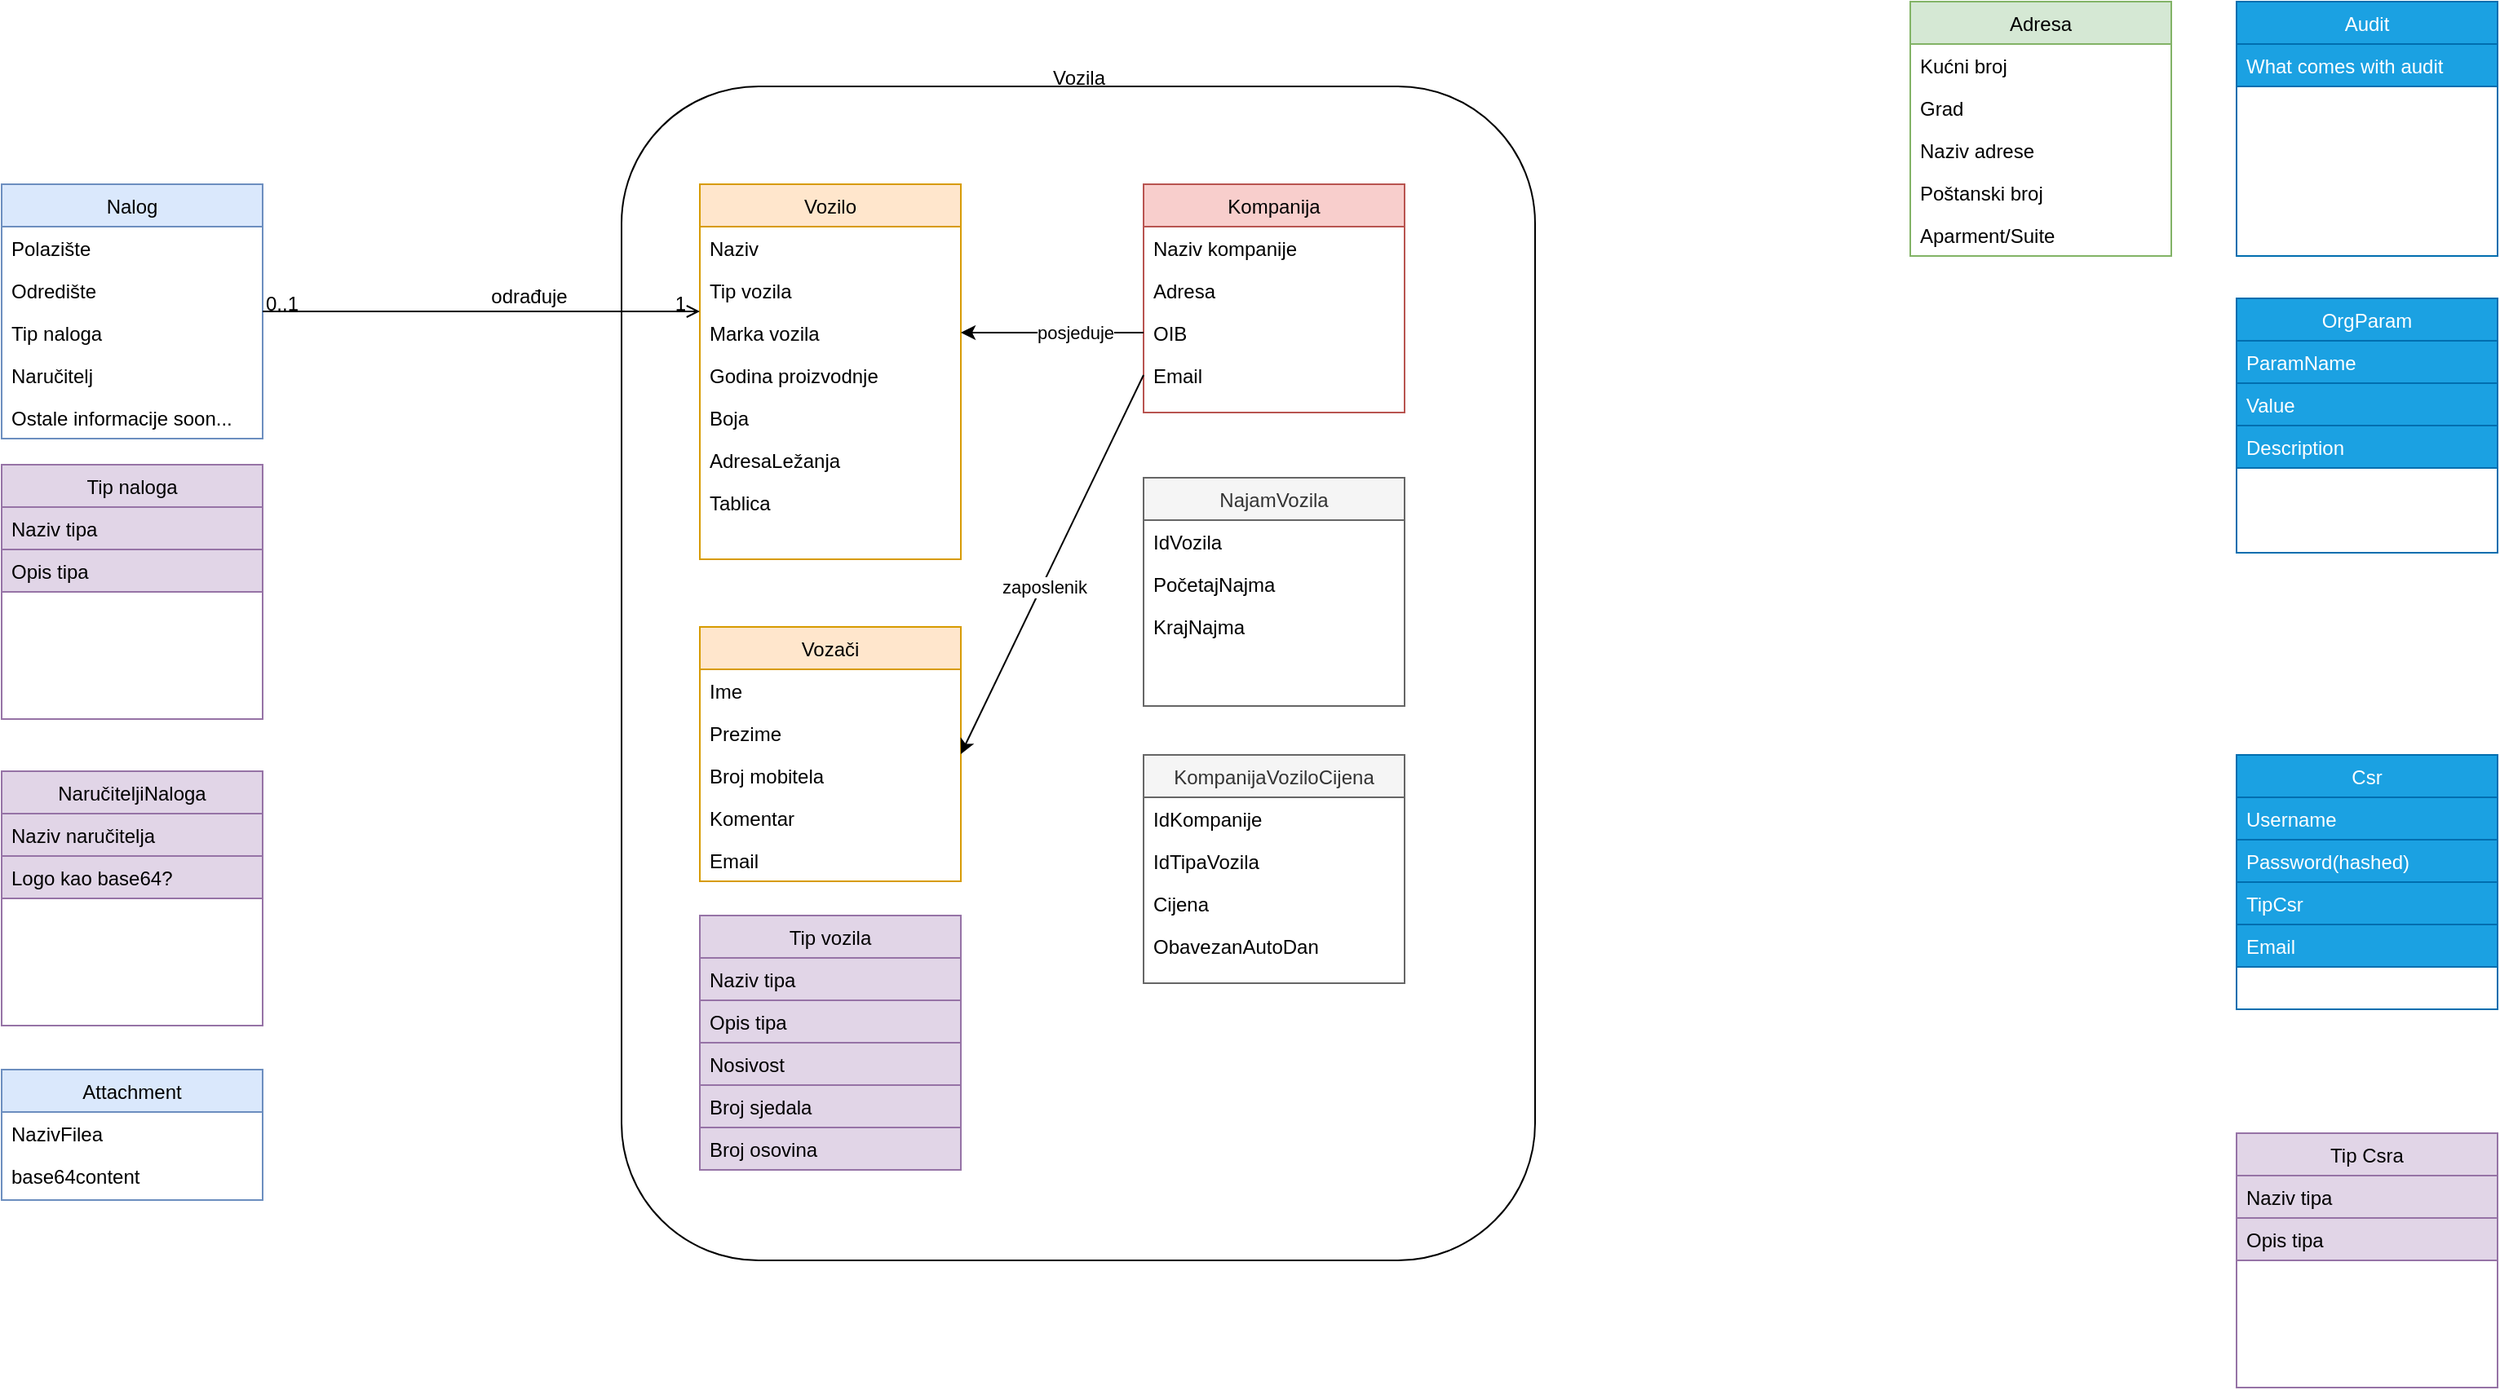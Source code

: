 <mxfile version="20.8.16" type="device"><diagram id="C5RBs43oDa-KdzZeNtuy" name="Page-1"><mxGraphModel dx="1569" dy="1171" grid="1" gridSize="10" guides="1" tooltips="1" connect="1" arrows="1" fold="1" page="1" pageScale="1" pageWidth="827" pageHeight="1169" math="0" shadow="0"><root><mxCell id="WIyWlLk6GJQsqaUBKTNV-0"/><mxCell id="WIyWlLk6GJQsqaUBKTNV-1" parent="WIyWlLk6GJQsqaUBKTNV-0"/><mxCell id="gryuApnzE5_QTNzgbwaO-96" value="" style="rounded=1;whiteSpace=wrap;html=1;fillColor=none;movable=1;resizable=1;rotatable=1;deletable=1;editable=1;connectable=1;" parent="WIyWlLk6GJQsqaUBKTNV-1" vertex="1"><mxGeometry x="460" y="60" width="560" height="720" as="geometry"/></mxCell><mxCell id="zkfFHV4jXpPFQw0GAbJ--0" value="Nalog" style="swimlane;fontStyle=0;align=center;verticalAlign=top;childLayout=stackLayout;horizontal=1;startSize=26;horizontalStack=0;resizeParent=1;resizeLast=0;collapsible=1;marginBottom=0;rounded=0;shadow=0;strokeWidth=1;fillColor=#dae8fc;strokeColor=#6c8ebf;" parent="WIyWlLk6GJQsqaUBKTNV-1" vertex="1"><mxGeometry x="80" y="120" width="160" height="156" as="geometry"><mxRectangle x="230" y="140" width="160" height="26" as="alternateBounds"/></mxGeometry></mxCell><mxCell id="zkfFHV4jXpPFQw0GAbJ--1" value="Polazište" style="text;align=left;verticalAlign=top;spacingLeft=4;spacingRight=4;overflow=hidden;rotatable=0;points=[[0,0.5],[1,0.5]];portConstraint=eastwest;" parent="zkfFHV4jXpPFQw0GAbJ--0" vertex="1"><mxGeometry y="26" width="160" height="26" as="geometry"/></mxCell><mxCell id="zkfFHV4jXpPFQw0GAbJ--2" value="Odredište" style="text;align=left;verticalAlign=top;spacingLeft=4;spacingRight=4;overflow=hidden;rotatable=0;points=[[0,0.5],[1,0.5]];portConstraint=eastwest;rounded=0;shadow=0;html=0;" parent="zkfFHV4jXpPFQw0GAbJ--0" vertex="1"><mxGeometry y="52" width="160" height="26" as="geometry"/></mxCell><mxCell id="zkfFHV4jXpPFQw0GAbJ--3" value="Tip naloga" style="text;align=left;verticalAlign=top;spacingLeft=4;spacingRight=4;overflow=hidden;rotatable=0;points=[[0,0.5],[1,0.5]];portConstraint=eastwest;rounded=0;shadow=0;html=0;" parent="zkfFHV4jXpPFQw0GAbJ--0" vertex="1"><mxGeometry y="78" width="160" height="26" as="geometry"/></mxCell><mxCell id="gryuApnzE5_QTNzgbwaO-83" value="Naručitelj" style="text;align=left;verticalAlign=top;spacingLeft=4;spacingRight=4;overflow=hidden;rotatable=0;points=[[0,0.5],[1,0.5]];portConstraint=eastwest;rounded=0;shadow=0;html=0;" parent="zkfFHV4jXpPFQw0GAbJ--0" vertex="1"><mxGeometry y="104" width="160" height="26" as="geometry"/></mxCell><mxCell id="gryuApnzE5_QTNzgbwaO-88" value="Ostale informacije soon..." style="text;align=left;verticalAlign=top;spacingLeft=4;spacingRight=4;overflow=hidden;rotatable=0;points=[[0,0.5],[1,0.5]];portConstraint=eastwest;rounded=0;shadow=0;html=0;" parent="zkfFHV4jXpPFQw0GAbJ--0" vertex="1"><mxGeometry y="130" width="160" height="26" as="geometry"/></mxCell><mxCell id="zkfFHV4jXpPFQw0GAbJ--17" value="Vozilo" style="swimlane;fontStyle=0;align=center;verticalAlign=top;childLayout=stackLayout;horizontal=1;startSize=26;horizontalStack=0;resizeParent=1;resizeLast=0;collapsible=1;marginBottom=0;rounded=0;shadow=0;strokeWidth=1;fillColor=#ffe6cc;strokeColor=#d79b00;" parent="WIyWlLk6GJQsqaUBKTNV-1" vertex="1"><mxGeometry x="508" y="120" width="160" height="230" as="geometry"><mxRectangle x="508" y="120" width="160" height="26" as="alternateBounds"/></mxGeometry></mxCell><mxCell id="gryuApnzE5_QTNzgbwaO-0" value="Naziv" style="text;align=left;verticalAlign=top;spacingLeft=4;spacingRight=4;overflow=hidden;rotatable=0;points=[[0,0.5],[1,0.5]];portConstraint=eastwest;rounded=0;shadow=0;html=0;" parent="zkfFHV4jXpPFQw0GAbJ--17" vertex="1"><mxGeometry y="26" width="160" height="26" as="geometry"/></mxCell><mxCell id="zkfFHV4jXpPFQw0GAbJ--19" value="Tip vozila" style="text;align=left;verticalAlign=top;spacingLeft=4;spacingRight=4;overflow=hidden;rotatable=0;points=[[0,0.5],[1,0.5]];portConstraint=eastwest;rounded=0;shadow=0;html=0;" parent="zkfFHV4jXpPFQw0GAbJ--17" vertex="1"><mxGeometry y="52" width="160" height="26" as="geometry"/></mxCell><mxCell id="zkfFHV4jXpPFQw0GAbJ--21" value="Marka vozila" style="text;align=left;verticalAlign=top;spacingLeft=4;spacingRight=4;overflow=hidden;rotatable=0;points=[[0,0.5],[1,0.5]];portConstraint=eastwest;rounded=0;shadow=0;html=0;" parent="zkfFHV4jXpPFQw0GAbJ--17" vertex="1"><mxGeometry y="78" width="160" height="26" as="geometry"/></mxCell><mxCell id="GOVkNGuYFG1900URndUi-1" value="Godina proizvodnje" style="text;align=left;verticalAlign=top;spacingLeft=4;spacingRight=4;overflow=hidden;rotatable=0;points=[[0,0.5],[1,0.5]];portConstraint=eastwest;rounded=0;shadow=0;html=0;" vertex="1" parent="zkfFHV4jXpPFQw0GAbJ--17"><mxGeometry y="104" width="160" height="26" as="geometry"/></mxCell><mxCell id="zkfFHV4jXpPFQw0GAbJ--22" value="Boja" style="text;align=left;verticalAlign=top;spacingLeft=4;spacingRight=4;overflow=hidden;rotatable=0;points=[[0,0.5],[1,0.5]];portConstraint=eastwest;rounded=0;shadow=0;html=0;" parent="zkfFHV4jXpPFQw0GAbJ--17" vertex="1"><mxGeometry y="130" width="160" height="26" as="geometry"/></mxCell><mxCell id="gryuApnzE5_QTNzgbwaO-89" value="AdresaLežanja" style="text;align=left;verticalAlign=top;spacingLeft=4;spacingRight=4;overflow=hidden;rotatable=0;points=[[0,0.5],[1,0.5]];portConstraint=eastwest;rounded=0;shadow=0;html=0;" parent="zkfFHV4jXpPFQw0GAbJ--17" vertex="1"><mxGeometry y="156" width="160" height="26" as="geometry"/></mxCell><mxCell id="GOVkNGuYFG1900URndUi-0" value="Tablica" style="text;align=left;verticalAlign=top;spacingLeft=4;spacingRight=4;overflow=hidden;rotatable=0;points=[[0,0.5],[1,0.5]];portConstraint=eastwest;rounded=0;shadow=0;html=0;" vertex="1" parent="zkfFHV4jXpPFQw0GAbJ--17"><mxGeometry y="182" width="160" height="26" as="geometry"/></mxCell><mxCell id="zkfFHV4jXpPFQw0GAbJ--26" value="" style="endArrow=open;shadow=0;strokeWidth=1;rounded=0;endFill=1;edgeStyle=elbowEdgeStyle;elbow=vertical;" parent="WIyWlLk6GJQsqaUBKTNV-1" source="zkfFHV4jXpPFQw0GAbJ--0" target="zkfFHV4jXpPFQw0GAbJ--17" edge="1"><mxGeometry x="0.5" y="41" relative="1" as="geometry"><mxPoint x="380" y="192" as="sourcePoint"/><mxPoint x="540" y="192" as="targetPoint"/><mxPoint x="-40" y="32" as="offset"/><Array as="points"><mxPoint x="580" y="200"/></Array></mxGeometry></mxCell><mxCell id="zkfFHV4jXpPFQw0GAbJ--27" value="0..1" style="resizable=0;align=left;verticalAlign=bottom;labelBackgroundColor=none;fontSize=12;" parent="zkfFHV4jXpPFQw0GAbJ--26" connectable="0" vertex="1"><mxGeometry x="-1" relative="1" as="geometry"><mxPoint y="4" as="offset"/></mxGeometry></mxCell><mxCell id="zkfFHV4jXpPFQw0GAbJ--28" value="1" style="resizable=0;align=right;verticalAlign=bottom;labelBackgroundColor=none;fontSize=12;" parent="zkfFHV4jXpPFQw0GAbJ--26" connectable="0" vertex="1"><mxGeometry x="1" relative="1" as="geometry"><mxPoint x="-7" y="4" as="offset"/></mxGeometry></mxCell><mxCell id="zkfFHV4jXpPFQw0GAbJ--29" value="odrađuje" style="text;html=1;resizable=0;points=[];;align=center;verticalAlign=middle;labelBackgroundColor=none;rounded=0;shadow=0;strokeWidth=1;fontSize=12;" parent="zkfFHV4jXpPFQw0GAbJ--26" vertex="1" connectable="0"><mxGeometry x="0.5" y="49" relative="1" as="geometry"><mxPoint x="-38" y="40" as="offset"/></mxGeometry></mxCell><mxCell id="gryuApnzE5_QTNzgbwaO-1" value="Kompanija" style="swimlane;fontStyle=0;align=center;verticalAlign=top;childLayout=stackLayout;horizontal=1;startSize=26;horizontalStack=0;resizeParent=1;resizeLast=0;collapsible=1;marginBottom=0;rounded=0;shadow=0;strokeWidth=1;fillColor=#f8cecc;strokeColor=#b85450;" parent="WIyWlLk6GJQsqaUBKTNV-1" vertex="1"><mxGeometry x="780" y="120" width="160" height="140" as="geometry"><mxRectangle x="550" y="140" width="160" height="26" as="alternateBounds"/></mxGeometry></mxCell><mxCell id="gryuApnzE5_QTNzgbwaO-2" value="Naziv kompanije" style="text;align=left;verticalAlign=top;spacingLeft=4;spacingRight=4;overflow=hidden;rotatable=0;points=[[0,0.5],[1,0.5]];portConstraint=eastwest;" parent="gryuApnzE5_QTNzgbwaO-1" vertex="1"><mxGeometry y="26" width="160" height="26" as="geometry"/></mxCell><mxCell id="gryuApnzE5_QTNzgbwaO-3" value="Adresa" style="text;align=left;verticalAlign=top;spacingLeft=4;spacingRight=4;overflow=hidden;rotatable=0;points=[[0,0.5],[1,0.5]];portConstraint=eastwest;rounded=0;shadow=0;html=0;" parent="gryuApnzE5_QTNzgbwaO-1" vertex="1"><mxGeometry y="52" width="160" height="26" as="geometry"/></mxCell><mxCell id="gryuApnzE5_QTNzgbwaO-4" value="OIB" style="text;align=left;verticalAlign=top;spacingLeft=4;spacingRight=4;overflow=hidden;rotatable=0;points=[[0,0.5],[1,0.5]];portConstraint=eastwest;rounded=0;shadow=0;html=0;" parent="gryuApnzE5_QTNzgbwaO-1" vertex="1"><mxGeometry y="78" width="160" height="26" as="geometry"/></mxCell><mxCell id="gryuApnzE5_QTNzgbwaO-28" value="Email" style="text;align=left;verticalAlign=top;spacingLeft=4;spacingRight=4;overflow=hidden;rotatable=0;points=[[0,0.5],[1,0.5]];portConstraint=eastwest;rounded=0;shadow=0;html=0;" parent="gryuApnzE5_QTNzgbwaO-1" vertex="1"><mxGeometry y="104" width="160" height="26" as="geometry"/></mxCell><mxCell id="gryuApnzE5_QTNzgbwaO-15" value="" style="endArrow=classic;html=1;rounded=0;entryX=1;entryY=0.5;entryDx=0;entryDy=0;exitX=0;exitY=0.5;exitDx=0;exitDy=0;" parent="WIyWlLk6GJQsqaUBKTNV-1" source="gryuApnzE5_QTNzgbwaO-4" edge="1"><mxGeometry width="50" height="50" relative="1" as="geometry"><mxPoint x="590" y="290" as="sourcePoint"/><mxPoint x="668" y="211" as="targetPoint"/></mxGeometry></mxCell><mxCell id="gryuApnzE5_QTNzgbwaO-16" value="posjeduje" style="edgeLabel;html=1;align=center;verticalAlign=middle;resizable=0;points=[];" parent="gryuApnzE5_QTNzgbwaO-15" vertex="1" connectable="0"><mxGeometry x="-0.24" relative="1" as="geometry"><mxPoint as="offset"/></mxGeometry></mxCell><mxCell id="gryuApnzE5_QTNzgbwaO-17" value="Vozači" style="swimlane;fontStyle=0;align=center;verticalAlign=top;childLayout=stackLayout;horizontal=1;startSize=26;horizontalStack=0;resizeParent=1;resizeLast=0;collapsible=1;marginBottom=0;rounded=0;shadow=0;strokeWidth=1;fillColor=#ffe6cc;strokeColor=#d79b00;" parent="WIyWlLk6GJQsqaUBKTNV-1" vertex="1"><mxGeometry x="508" y="391.5" width="160" height="156" as="geometry"><mxRectangle x="508" y="300" width="160" height="26" as="alternateBounds"/></mxGeometry></mxCell><mxCell id="gryuApnzE5_QTNzgbwaO-18" value="Ime" style="text;align=left;verticalAlign=top;spacingLeft=4;spacingRight=4;overflow=hidden;rotatable=0;points=[[0,0.5],[1,0.5]];portConstraint=eastwest;rounded=0;shadow=0;html=0;" parent="gryuApnzE5_QTNzgbwaO-17" vertex="1"><mxGeometry y="26" width="160" height="26" as="geometry"/></mxCell><mxCell id="gryuApnzE5_QTNzgbwaO-19" value="Prezime" style="text;align=left;verticalAlign=top;spacingLeft=4;spacingRight=4;overflow=hidden;rotatable=0;points=[[0,0.5],[1,0.5]];portConstraint=eastwest;rounded=0;shadow=0;html=0;" parent="gryuApnzE5_QTNzgbwaO-17" vertex="1"><mxGeometry y="52" width="160" height="26" as="geometry"/></mxCell><mxCell id="gryuApnzE5_QTNzgbwaO-20" value="Broj mobitela" style="text;align=left;verticalAlign=top;spacingLeft=4;spacingRight=4;overflow=hidden;rotatable=0;points=[[0,0.5],[1,0.5]];portConstraint=eastwest;rounded=0;shadow=0;html=0;" parent="gryuApnzE5_QTNzgbwaO-17" vertex="1"><mxGeometry y="78" width="160" height="26" as="geometry"/></mxCell><mxCell id="gryuApnzE5_QTNzgbwaO-22" value="Komentar" style="text;align=left;verticalAlign=top;spacingLeft=4;spacingRight=4;overflow=hidden;rotatable=0;points=[[0,0.5],[1,0.5]];portConstraint=eastwest;rounded=0;shadow=0;html=0;" parent="gryuApnzE5_QTNzgbwaO-17" vertex="1"><mxGeometry y="104" width="160" height="26" as="geometry"/></mxCell><mxCell id="gryuApnzE5_QTNzgbwaO-27" value="Email" style="text;align=left;verticalAlign=top;spacingLeft=4;spacingRight=4;overflow=hidden;rotatable=0;points=[[0,0.5],[1,0.5]];portConstraint=eastwest;rounded=0;shadow=0;html=0;" parent="gryuApnzE5_QTNzgbwaO-17" vertex="1"><mxGeometry y="130" width="160" height="26" as="geometry"/></mxCell><mxCell id="gryuApnzE5_QTNzgbwaO-24" value="" style="endArrow=classic;html=1;rounded=0;entryX=1;entryY=0.5;entryDx=0;entryDy=0;exitX=0;exitY=0.5;exitDx=0;exitDy=0;" parent="WIyWlLk6GJQsqaUBKTNV-1" target="gryuApnzE5_QTNzgbwaO-17" edge="1"><mxGeometry width="50" height="50" relative="1" as="geometry"><mxPoint x="780" y="237" as="sourcePoint"/><mxPoint x="640" y="240" as="targetPoint"/></mxGeometry></mxCell><mxCell id="gryuApnzE5_QTNzgbwaO-26" value="zaposlenik" style="edgeLabel;html=1;align=center;verticalAlign=middle;resizable=0;points=[];" parent="gryuApnzE5_QTNzgbwaO-24" vertex="1" connectable="0"><mxGeometry x="0.112" y="1" relative="1" as="geometry"><mxPoint as="offset"/></mxGeometry></mxCell><mxCell id="gryuApnzE5_QTNzgbwaO-29" value="Adresa" style="swimlane;fontStyle=0;align=center;verticalAlign=top;childLayout=stackLayout;horizontal=1;startSize=26;horizontalStack=0;resizeParent=1;resizeLast=0;collapsible=1;marginBottom=0;rounded=0;shadow=0;strokeWidth=1;fillColor=#d5e8d4;strokeColor=#82b366;" parent="WIyWlLk6GJQsqaUBKTNV-1" vertex="1"><mxGeometry x="1250" y="8" width="160" height="156" as="geometry"><mxRectangle x="130" y="380" width="160" height="26" as="alternateBounds"/></mxGeometry></mxCell><mxCell id="gryuApnzE5_QTNzgbwaO-31" value="Kućni broj" style="text;align=left;verticalAlign=top;spacingLeft=4;spacingRight=4;overflow=hidden;rotatable=0;points=[[0,0.5],[1,0.5]];portConstraint=eastwest;rounded=0;shadow=0;html=0;" parent="gryuApnzE5_QTNzgbwaO-29" vertex="1"><mxGeometry y="26" width="160" height="26" as="geometry"/></mxCell><mxCell id="gryuApnzE5_QTNzgbwaO-35" value="Grad" style="text;align=left;verticalAlign=top;spacingLeft=4;spacingRight=4;overflow=hidden;rotatable=0;points=[[0,0.5],[1,0.5]];portConstraint=eastwest;rounded=0;shadow=0;html=0;" parent="gryuApnzE5_QTNzgbwaO-29" vertex="1"><mxGeometry y="52" width="160" height="26" as="geometry"/></mxCell><mxCell id="gryuApnzE5_QTNzgbwaO-30" value="Naziv adrese" style="text;align=left;verticalAlign=top;spacingLeft=4;spacingRight=4;overflow=hidden;rotatable=0;points=[[0,0.5],[1,0.5]];portConstraint=eastwest;" parent="gryuApnzE5_QTNzgbwaO-29" vertex="1"><mxGeometry y="78" width="160" height="26" as="geometry"/></mxCell><mxCell id="gryuApnzE5_QTNzgbwaO-36" value="Poštanski broj" style="text;align=left;verticalAlign=top;spacingLeft=4;spacingRight=4;overflow=hidden;rotatable=0;points=[[0,0.5],[1,0.5]];portConstraint=eastwest;rounded=0;shadow=0;html=0;" parent="gryuApnzE5_QTNzgbwaO-29" vertex="1"><mxGeometry y="104" width="160" height="26" as="geometry"/></mxCell><mxCell id="gryuApnzE5_QTNzgbwaO-37" value="Aparment/Suite" style="text;align=left;verticalAlign=top;spacingLeft=4;spacingRight=4;overflow=hidden;rotatable=0;points=[[0,0.5],[1,0.5]];portConstraint=eastwest;rounded=0;shadow=0;html=0;" parent="gryuApnzE5_QTNzgbwaO-29" vertex="1"><mxGeometry y="130" width="160" height="26" as="geometry"/></mxCell><mxCell id="gryuApnzE5_QTNzgbwaO-38" value="Audit" style="swimlane;fontStyle=0;align=center;verticalAlign=top;childLayout=stackLayout;horizontal=1;startSize=26;horizontalStack=0;resizeParent=1;resizeLast=0;collapsible=1;marginBottom=0;rounded=0;shadow=0;strokeWidth=1;fillColor=#1ba1e2;strokeColor=#006EAF;fontColor=#ffffff;" parent="WIyWlLk6GJQsqaUBKTNV-1" vertex="1"><mxGeometry x="1450" y="8" width="160" height="156" as="geometry"><mxRectangle x="130" y="380" width="160" height="26" as="alternateBounds"/></mxGeometry></mxCell><mxCell id="gryuApnzE5_QTNzgbwaO-39" value="What comes with audit" style="text;align=left;verticalAlign=top;spacingLeft=4;spacingRight=4;overflow=hidden;rotatable=0;points=[[0,0.5],[1,0.5]];portConstraint=eastwest;fillColor=#1ba1e2;strokeColor=#006EAF;fontColor=#ffffff;" parent="gryuApnzE5_QTNzgbwaO-38" vertex="1"><mxGeometry y="26" width="160" height="26" as="geometry"/></mxCell><mxCell id="gryuApnzE5_QTNzgbwaO-44" value="Csr" style="swimlane;fontStyle=0;align=center;verticalAlign=top;childLayout=stackLayout;horizontal=1;startSize=26;horizontalStack=0;resizeParent=1;resizeLast=0;collapsible=1;marginBottom=0;rounded=0;shadow=0;strokeWidth=1;fillColor=#1ba1e2;strokeColor=#006EAF;fontColor=#ffffff;" parent="WIyWlLk6GJQsqaUBKTNV-1" vertex="1"><mxGeometry x="1450" y="470" width="160" height="156" as="geometry"><mxRectangle x="130" y="380" width="160" height="26" as="alternateBounds"/></mxGeometry></mxCell><mxCell id="gryuApnzE5_QTNzgbwaO-45" value="Username" style="text;align=left;verticalAlign=top;spacingLeft=4;spacingRight=4;overflow=hidden;rotatable=0;points=[[0,0.5],[1,0.5]];portConstraint=eastwest;fillColor=#1ba1e2;strokeColor=#006EAF;fontColor=#ffffff;" parent="gryuApnzE5_QTNzgbwaO-44" vertex="1"><mxGeometry y="26" width="160" height="26" as="geometry"/></mxCell><mxCell id="gryuApnzE5_QTNzgbwaO-46" value="Password(hashed)" style="text;align=left;verticalAlign=top;spacingLeft=4;spacingRight=4;overflow=hidden;rotatable=0;points=[[0,0.5],[1,0.5]];portConstraint=eastwest;rounded=0;shadow=0;html=0;fillColor=#1ba1e2;strokeColor=#006EAF;fontColor=#ffffff;" parent="gryuApnzE5_QTNzgbwaO-44" vertex="1"><mxGeometry y="52" width="160" height="26" as="geometry"/></mxCell><mxCell id="gryuApnzE5_QTNzgbwaO-47" value="TipCsr" style="text;align=left;verticalAlign=top;spacingLeft=4;spacingRight=4;overflow=hidden;rotatable=0;points=[[0,0.5],[1,0.5]];portConstraint=eastwest;rounded=0;shadow=0;html=0;fillColor=#1ba1e2;strokeColor=#006EAF;fontColor=#ffffff;" parent="gryuApnzE5_QTNzgbwaO-44" vertex="1"><mxGeometry y="78" width="160" height="26" as="geometry"/></mxCell><mxCell id="gryuApnzE5_QTNzgbwaO-48" value="Email" style="text;align=left;verticalAlign=top;spacingLeft=4;spacingRight=4;overflow=hidden;rotatable=0;points=[[0,0.5],[1,0.5]];portConstraint=eastwest;rounded=0;shadow=0;html=0;fillColor=#1ba1e2;strokeColor=#006EAF;fontColor=#ffffff;" parent="gryuApnzE5_QTNzgbwaO-44" vertex="1"><mxGeometry y="104" width="160" height="26" as="geometry"/></mxCell><mxCell id="gryuApnzE5_QTNzgbwaO-50" value="OrgParam" style="swimlane;fontStyle=0;align=center;verticalAlign=top;childLayout=stackLayout;horizontal=1;startSize=26;horizontalStack=0;resizeParent=1;resizeLast=0;collapsible=1;marginBottom=0;rounded=0;shadow=0;strokeWidth=1;fillColor=#1ba1e2;strokeColor=#006EAF;fontColor=#ffffff;" parent="WIyWlLk6GJQsqaUBKTNV-1" vertex="1"><mxGeometry x="1450" y="190" width="160" height="156" as="geometry"><mxRectangle x="130" y="380" width="160" height="26" as="alternateBounds"/></mxGeometry></mxCell><mxCell id="gryuApnzE5_QTNzgbwaO-55" value="ParamName" style="text;align=left;verticalAlign=top;spacingLeft=4;spacingRight=4;overflow=hidden;rotatable=0;points=[[0,0.5],[1,0.5]];portConstraint=eastwest;rounded=0;shadow=0;html=0;fillColor=#1ba1e2;strokeColor=#006EAF;fontColor=#ffffff;" parent="gryuApnzE5_QTNzgbwaO-50" vertex="1"><mxGeometry y="26" width="160" height="26" as="geometry"/></mxCell><mxCell id="gryuApnzE5_QTNzgbwaO-56" value="Value" style="text;align=left;verticalAlign=top;spacingLeft=4;spacingRight=4;overflow=hidden;rotatable=0;points=[[0,0.5],[1,0.5]];portConstraint=eastwest;rounded=0;shadow=0;html=0;fillColor=#1ba1e2;strokeColor=#006EAF;fontColor=#ffffff;" parent="gryuApnzE5_QTNzgbwaO-50" vertex="1"><mxGeometry y="52" width="160" height="26" as="geometry"/></mxCell><mxCell id="gryuApnzE5_QTNzgbwaO-58" value="Description" style="text;align=left;verticalAlign=top;spacingLeft=4;spacingRight=4;overflow=hidden;rotatable=0;points=[[0,0.5],[1,0.5]];portConstraint=eastwest;rounded=0;shadow=0;html=0;fillColor=#1ba1e2;strokeColor=#006EAF;fontColor=#ffffff;" parent="gryuApnzE5_QTNzgbwaO-50" vertex="1"><mxGeometry y="78" width="160" height="26" as="geometry"/></mxCell><mxCell id="gryuApnzE5_QTNzgbwaO-59" value="Tip vozila" style="swimlane;fontStyle=0;align=center;verticalAlign=top;childLayout=stackLayout;horizontal=1;startSize=26;horizontalStack=0;resizeParent=1;resizeLast=0;collapsible=1;marginBottom=0;rounded=0;shadow=0;strokeWidth=1;fillColor=#e1d5e7;strokeColor=#9673a6;" parent="WIyWlLk6GJQsqaUBKTNV-1" vertex="1"><mxGeometry x="508" y="568.5" width="160" height="156" as="geometry"><mxRectangle x="130" y="380" width="160" height="26" as="alternateBounds"/></mxGeometry></mxCell><mxCell id="gryuApnzE5_QTNzgbwaO-60" value="Naziv tipa" style="text;align=left;verticalAlign=top;spacingLeft=4;spacingRight=4;overflow=hidden;rotatable=0;points=[[0,0.5],[1,0.5]];portConstraint=eastwest;fillColor=#e1d5e7;strokeColor=#9673a6;" parent="gryuApnzE5_QTNzgbwaO-59" vertex="1"><mxGeometry y="26" width="160" height="26" as="geometry"/></mxCell><mxCell id="gryuApnzE5_QTNzgbwaO-61" value="Opis tipa" style="text;align=left;verticalAlign=top;spacingLeft=4;spacingRight=4;overflow=hidden;rotatable=0;points=[[0,0.5],[1,0.5]];portConstraint=eastwest;rounded=0;shadow=0;html=0;fillColor=#e1d5e7;strokeColor=#9673a6;" parent="gryuApnzE5_QTNzgbwaO-59" vertex="1"><mxGeometry y="52" width="160" height="26" as="geometry"/></mxCell><mxCell id="gryuApnzE5_QTNzgbwaO-62" value="Nosivost" style="text;align=left;verticalAlign=top;spacingLeft=4;spacingRight=4;overflow=hidden;rotatable=0;points=[[0,0.5],[1,0.5]];portConstraint=eastwest;rounded=0;shadow=0;html=0;fillColor=#e1d5e7;strokeColor=#9673a6;" parent="gryuApnzE5_QTNzgbwaO-59" vertex="1"><mxGeometry y="78" width="160" height="26" as="geometry"/></mxCell><mxCell id="gryuApnzE5_QTNzgbwaO-63" value="Broj sjedala" style="text;align=left;verticalAlign=top;spacingLeft=4;spacingRight=4;overflow=hidden;rotatable=0;points=[[0,0.5],[1,0.5]];portConstraint=eastwest;rounded=0;shadow=0;html=0;fillColor=#e1d5e7;strokeColor=#9673a6;" parent="gryuApnzE5_QTNzgbwaO-59" vertex="1"><mxGeometry y="104" width="160" height="26" as="geometry"/></mxCell><mxCell id="gryuApnzE5_QTNzgbwaO-64" value="Broj osovina" style="text;align=left;verticalAlign=top;spacingLeft=4;spacingRight=4;overflow=hidden;rotatable=0;points=[[0,0.5],[1,0.5]];portConstraint=eastwest;rounded=0;shadow=0;html=0;fillColor=#e1d5e7;strokeColor=#9673a6;" parent="gryuApnzE5_QTNzgbwaO-59" vertex="1"><mxGeometry y="130" width="160" height="26" as="geometry"/></mxCell><mxCell id="gryuApnzE5_QTNzgbwaO-65" value="Tip Csra" style="swimlane;fontStyle=0;align=center;verticalAlign=top;childLayout=stackLayout;horizontal=1;startSize=26;horizontalStack=0;resizeParent=1;resizeLast=0;collapsible=1;marginBottom=0;rounded=0;shadow=0;strokeWidth=1;fillColor=#e1d5e7;strokeColor=#9673a6;" parent="WIyWlLk6GJQsqaUBKTNV-1" vertex="1"><mxGeometry x="1450" y="702" width="160" height="156" as="geometry"><mxRectangle x="130" y="380" width="160" height="26" as="alternateBounds"/></mxGeometry></mxCell><mxCell id="gryuApnzE5_QTNzgbwaO-66" value="Naziv tipa" style="text;align=left;verticalAlign=top;spacingLeft=4;spacingRight=4;overflow=hidden;rotatable=0;points=[[0,0.5],[1,0.5]];portConstraint=eastwest;fillColor=#e1d5e7;strokeColor=#9673a6;" parent="gryuApnzE5_QTNzgbwaO-65" vertex="1"><mxGeometry y="26" width="160" height="26" as="geometry"/></mxCell><mxCell id="gryuApnzE5_QTNzgbwaO-67" value="Opis tipa" style="text;align=left;verticalAlign=top;spacingLeft=4;spacingRight=4;overflow=hidden;rotatable=0;points=[[0,0.5],[1,0.5]];portConstraint=eastwest;rounded=0;shadow=0;html=0;fillColor=#e1d5e7;strokeColor=#9673a6;" parent="gryuApnzE5_QTNzgbwaO-65" vertex="1"><mxGeometry y="52" width="160" height="26" as="geometry"/></mxCell><mxCell id="gryuApnzE5_QTNzgbwaO-71" value="KompanijaVoziloCijena" style="swimlane;fontStyle=0;align=center;verticalAlign=top;childLayout=stackLayout;horizontal=1;startSize=26;horizontalStack=0;resizeParent=1;resizeLast=0;collapsible=1;marginBottom=0;rounded=0;shadow=0;strokeWidth=1;fillColor=#f5f5f5;fontColor=#333333;strokeColor=#666666;" parent="WIyWlLk6GJQsqaUBKTNV-1" vertex="1"><mxGeometry x="780" y="470" width="160" height="140" as="geometry"><mxRectangle x="550" y="140" width="160" height="26" as="alternateBounds"/></mxGeometry></mxCell><mxCell id="gryuApnzE5_QTNzgbwaO-72" value="IdKompanije" style="text;align=left;verticalAlign=top;spacingLeft=4;spacingRight=4;overflow=hidden;rotatable=0;points=[[0,0.5],[1,0.5]];portConstraint=eastwest;" parent="gryuApnzE5_QTNzgbwaO-71" vertex="1"><mxGeometry y="26" width="160" height="26" as="geometry"/></mxCell><mxCell id="gryuApnzE5_QTNzgbwaO-73" value="IdTipaVozila" style="text;align=left;verticalAlign=top;spacingLeft=4;spacingRight=4;overflow=hidden;rotatable=0;points=[[0,0.5],[1,0.5]];portConstraint=eastwest;rounded=0;shadow=0;html=0;" parent="gryuApnzE5_QTNzgbwaO-71" vertex="1"><mxGeometry y="52" width="160" height="26" as="geometry"/></mxCell><mxCell id="gryuApnzE5_QTNzgbwaO-74" value="Cijena" style="text;align=left;verticalAlign=top;spacingLeft=4;spacingRight=4;overflow=hidden;rotatable=0;points=[[0,0.5],[1,0.5]];portConstraint=eastwest;rounded=0;shadow=0;html=0;" parent="gryuApnzE5_QTNzgbwaO-71" vertex="1"><mxGeometry y="78" width="160" height="26" as="geometry"/></mxCell><mxCell id="gryuApnzE5_QTNzgbwaO-75" value="ObavezanAutoDan" style="text;align=left;verticalAlign=top;spacingLeft=4;spacingRight=4;overflow=hidden;rotatable=0;points=[[0,0.5],[1,0.5]];portConstraint=eastwest;rounded=0;shadow=0;html=0;" parent="gryuApnzE5_QTNzgbwaO-71" vertex="1"><mxGeometry y="104" width="160" height="26" as="geometry"/></mxCell><mxCell id="gryuApnzE5_QTNzgbwaO-77" value="Tip naloga" style="swimlane;fontStyle=0;align=center;verticalAlign=top;childLayout=stackLayout;horizontal=1;startSize=26;horizontalStack=0;resizeParent=1;resizeLast=0;collapsible=1;marginBottom=0;rounded=0;shadow=0;strokeWidth=1;fillColor=#e1d5e7;strokeColor=#9673a6;" parent="WIyWlLk6GJQsqaUBKTNV-1" vertex="1"><mxGeometry x="80" y="292" width="160" height="156" as="geometry"><mxRectangle x="130" y="380" width="160" height="26" as="alternateBounds"/></mxGeometry></mxCell><mxCell id="gryuApnzE5_QTNzgbwaO-78" value="Naziv tipa" style="text;align=left;verticalAlign=top;spacingLeft=4;spacingRight=4;overflow=hidden;rotatable=0;points=[[0,0.5],[1,0.5]];portConstraint=eastwest;fillColor=#e1d5e7;strokeColor=#9673a6;" parent="gryuApnzE5_QTNzgbwaO-77" vertex="1"><mxGeometry y="26" width="160" height="26" as="geometry"/></mxCell><mxCell id="gryuApnzE5_QTNzgbwaO-79" value="Opis tipa" style="text;align=left;verticalAlign=top;spacingLeft=4;spacingRight=4;overflow=hidden;rotatable=0;points=[[0,0.5],[1,0.5]];portConstraint=eastwest;rounded=0;shadow=0;html=0;fillColor=#e1d5e7;strokeColor=#9673a6;" parent="gryuApnzE5_QTNzgbwaO-77" vertex="1"><mxGeometry y="52" width="160" height="26" as="geometry"/></mxCell><mxCell id="gryuApnzE5_QTNzgbwaO-84" value="NaručiteljiNaloga" style="swimlane;fontStyle=0;align=center;verticalAlign=top;childLayout=stackLayout;horizontal=1;startSize=26;horizontalStack=0;resizeParent=1;resizeLast=0;collapsible=1;marginBottom=0;rounded=0;shadow=0;strokeWidth=1;fillColor=#e1d5e7;strokeColor=#9673a6;" parent="WIyWlLk6GJQsqaUBKTNV-1" vertex="1"><mxGeometry x="80" y="480" width="160" height="156" as="geometry"><mxRectangle x="130" y="380" width="160" height="26" as="alternateBounds"/></mxGeometry></mxCell><mxCell id="gryuApnzE5_QTNzgbwaO-85" value="Naziv naručitelja" style="text;align=left;verticalAlign=top;spacingLeft=4;spacingRight=4;overflow=hidden;rotatable=0;points=[[0,0.5],[1,0.5]];portConstraint=eastwest;fillColor=#e1d5e7;strokeColor=#9673a6;" parent="gryuApnzE5_QTNzgbwaO-84" vertex="1"><mxGeometry y="26" width="160" height="26" as="geometry"/></mxCell><mxCell id="gryuApnzE5_QTNzgbwaO-86" value="Logo kao base64?" style="text;align=left;verticalAlign=top;spacingLeft=4;spacingRight=4;overflow=hidden;rotatable=0;points=[[0,0.5],[1,0.5]];portConstraint=eastwest;rounded=0;shadow=0;html=0;fillColor=#e1d5e7;strokeColor=#9673a6;" parent="gryuApnzE5_QTNzgbwaO-84" vertex="1"><mxGeometry y="52" width="160" height="26" as="geometry"/></mxCell><mxCell id="gryuApnzE5_QTNzgbwaO-91" value="NajamVozila" style="swimlane;fontStyle=0;align=center;verticalAlign=top;childLayout=stackLayout;horizontal=1;startSize=26;horizontalStack=0;resizeParent=1;resizeLast=0;collapsible=1;marginBottom=0;rounded=0;shadow=0;strokeWidth=1;fillColor=#f5f5f5;fontColor=#333333;strokeColor=#666666;" parent="WIyWlLk6GJQsqaUBKTNV-1" vertex="1"><mxGeometry x="780" y="300" width="160" height="140" as="geometry"><mxRectangle x="550" y="140" width="160" height="26" as="alternateBounds"/></mxGeometry></mxCell><mxCell id="gryuApnzE5_QTNzgbwaO-92" value="IdVozila" style="text;align=left;verticalAlign=top;spacingLeft=4;spacingRight=4;overflow=hidden;rotatable=0;points=[[0,0.5],[1,0.5]];portConstraint=eastwest;" parent="gryuApnzE5_QTNzgbwaO-91" vertex="1"><mxGeometry y="26" width="160" height="26" as="geometry"/></mxCell><mxCell id="gryuApnzE5_QTNzgbwaO-93" value="PočetajNajma" style="text;align=left;verticalAlign=top;spacingLeft=4;spacingRight=4;overflow=hidden;rotatable=0;points=[[0,0.5],[1,0.5]];portConstraint=eastwest;rounded=0;shadow=0;html=0;" parent="gryuApnzE5_QTNzgbwaO-91" vertex="1"><mxGeometry y="52" width="160" height="26" as="geometry"/></mxCell><mxCell id="gryuApnzE5_QTNzgbwaO-94" value="KrajNajma" style="text;align=left;verticalAlign=top;spacingLeft=4;spacingRight=4;overflow=hidden;rotatable=0;points=[[0,0.5],[1,0.5]];portConstraint=eastwest;rounded=0;shadow=0;html=0;" parent="gryuApnzE5_QTNzgbwaO-91" vertex="1"><mxGeometry y="78" width="160" height="26" as="geometry"/></mxCell><mxCell id="gryuApnzE5_QTNzgbwaO-98" value="Vozila" style="text;html=1;align=center;verticalAlign=middle;resizable=0;points=[];autosize=1;strokeColor=none;fillColor=none;" parent="WIyWlLk6GJQsqaUBKTNV-1" vertex="1"><mxGeometry x="710" y="40" width="60" height="30" as="geometry"/></mxCell><mxCell id="aJO7C1OEIKsGEnLJ8SBC-0" value="Attachment" style="swimlane;fontStyle=0;align=center;verticalAlign=top;childLayout=stackLayout;horizontal=1;startSize=26;horizontalStack=0;resizeParent=1;resizeLast=0;collapsible=1;marginBottom=0;rounded=0;shadow=0;strokeWidth=1;fillColor=#dae8fc;strokeColor=#6c8ebf;" parent="WIyWlLk6GJQsqaUBKTNV-1" vertex="1"><mxGeometry x="80" y="663" width="160" height="80" as="geometry"><mxRectangle x="230" y="140" width="160" height="26" as="alternateBounds"/></mxGeometry></mxCell><mxCell id="aJO7C1OEIKsGEnLJ8SBC-1" value="NazivFilea" style="text;align=left;verticalAlign=top;spacingLeft=4;spacingRight=4;overflow=hidden;rotatable=0;points=[[0,0.5],[1,0.5]];portConstraint=eastwest;" parent="aJO7C1OEIKsGEnLJ8SBC-0" vertex="1"><mxGeometry y="26" width="160" height="26" as="geometry"/></mxCell><mxCell id="aJO7C1OEIKsGEnLJ8SBC-2" value="base64content" style="text;align=left;verticalAlign=top;spacingLeft=4;spacingRight=4;overflow=hidden;rotatable=0;points=[[0,0.5],[1,0.5]];portConstraint=eastwest;rounded=0;shadow=0;html=0;" parent="aJO7C1OEIKsGEnLJ8SBC-0" vertex="1"><mxGeometry y="52" width="160" height="26" as="geometry"/></mxCell></root></mxGraphModel></diagram></mxfile>